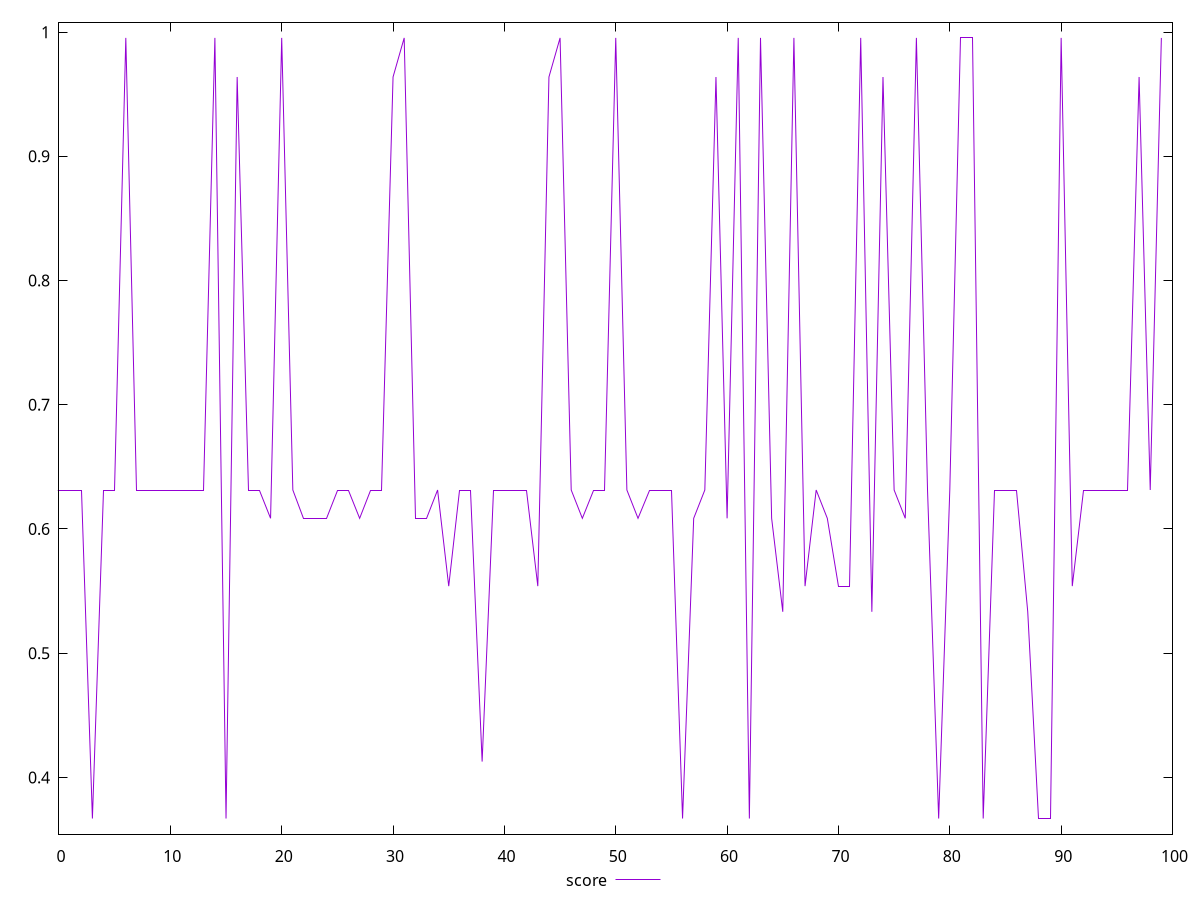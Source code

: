 reset
set terminal svg size 640, 490 enhanced background rgb 'white'
set output "report_00007_2020-12-11T15:55:29.892Z/cumulative-layout-shift/samples/pages+cached+noexternal+nofonts+nosvg+noimg/score/values.svg"

$score <<EOF
0 0.6313938914065288
1 0.6313938914065288
2 0.6313938914065288
3 0.36692102630185863
4 0.6313938914065288
5 0.6313938914065288
6 0.9953476174851198
7 0.6313938914065288
8 0.6313938914065288
9 0.6313938914065288
10 0.6313938914065288
11 0.6313938914065288
12 0.6313938914065288
13 0.6313938914065288
14 0.9953476174851198
15 0.36692102630185863
16 0.9638914552234408
17 0.6313938914065288
18 0.6313938914065288
19 0.6085969600017687
20 0.9953476174851198
21 0.6313938914065288
22 0.6085969600017687
23 0.6085969600017687
24 0.6085969600017687
25 0.6313938914065288
26 0.6313938914065288
27 0.6085969600017687
28 0.6313938914065288
29 0.6313938914065288
30 0.9638914552234408
31 0.9953476174851198
32 0.6085969600017687
33 0.6085969600017687
34 0.6313938914065288
35 0.5540004695589968
36 0.6313938914065288
37 0.6313938914065288
38 0.4127453832736135
39 0.6313938914065288
40 0.6313938914065288
41 0.6313938914065288
42 0.6313938914065288
43 0.5540004695589968
44 0.9638914552234408
45 0.9953476174851198
46 0.6313938914065288
47 0.6085969600017687
48 0.6313938914065288
49 0.6313938914065288
50 0.9953476174851198
51 0.6313938914065288
52 0.6085969600017687
53 0.6313938914065288
54 0.6313938914065288
55 0.6313938914065288
56 0.36692102630185863
57 0.6085969600017687
58 0.6313938914065288
59 0.9638914552234408
60 0.6085969600017687
61 0.9953476174851198
62 0.36692102630185863
63 0.9953476174851198
64 0.6085969600017687
65 0.5333589402932184
66 0.9953476174851198
67 0.5540004695589968
68 0.6313938914065288
69 0.6085969600017687
70 0.5540004695589968
71 0.5540004695589968
72 0.9953476174851198
73 0.5333589402932184
74 0.9638914552234408
75 0.6313938914065288
76 0.6085969600017687
77 0.9953476174851198
78 0.6313938914065288
79 0.36692102630185863
80 0.6313938914065288
81 0.9953476174851198
82 0.9953476174851198
83 0.36692102630185863
84 0.6313938914065288
85 0.6313938914065288
86 0.6313938914065288
87 0.5333589402932184
88 0.36692102630185863
89 0.36692102630185863
90 0.9953476174851198
91 0.5540004695589968
92 0.6313938914065288
93 0.6313938914065288
94 0.6313938914065288
95 0.6313938914065288
96 0.6313938914065288
97 0.9638914552234408
98 0.6313938914065288
99 0.9953476174851198
EOF

set key outside below
set yrange [0.3543524944781934:1.007916149308785]

plot \
  $score title "score" with line, \


reset